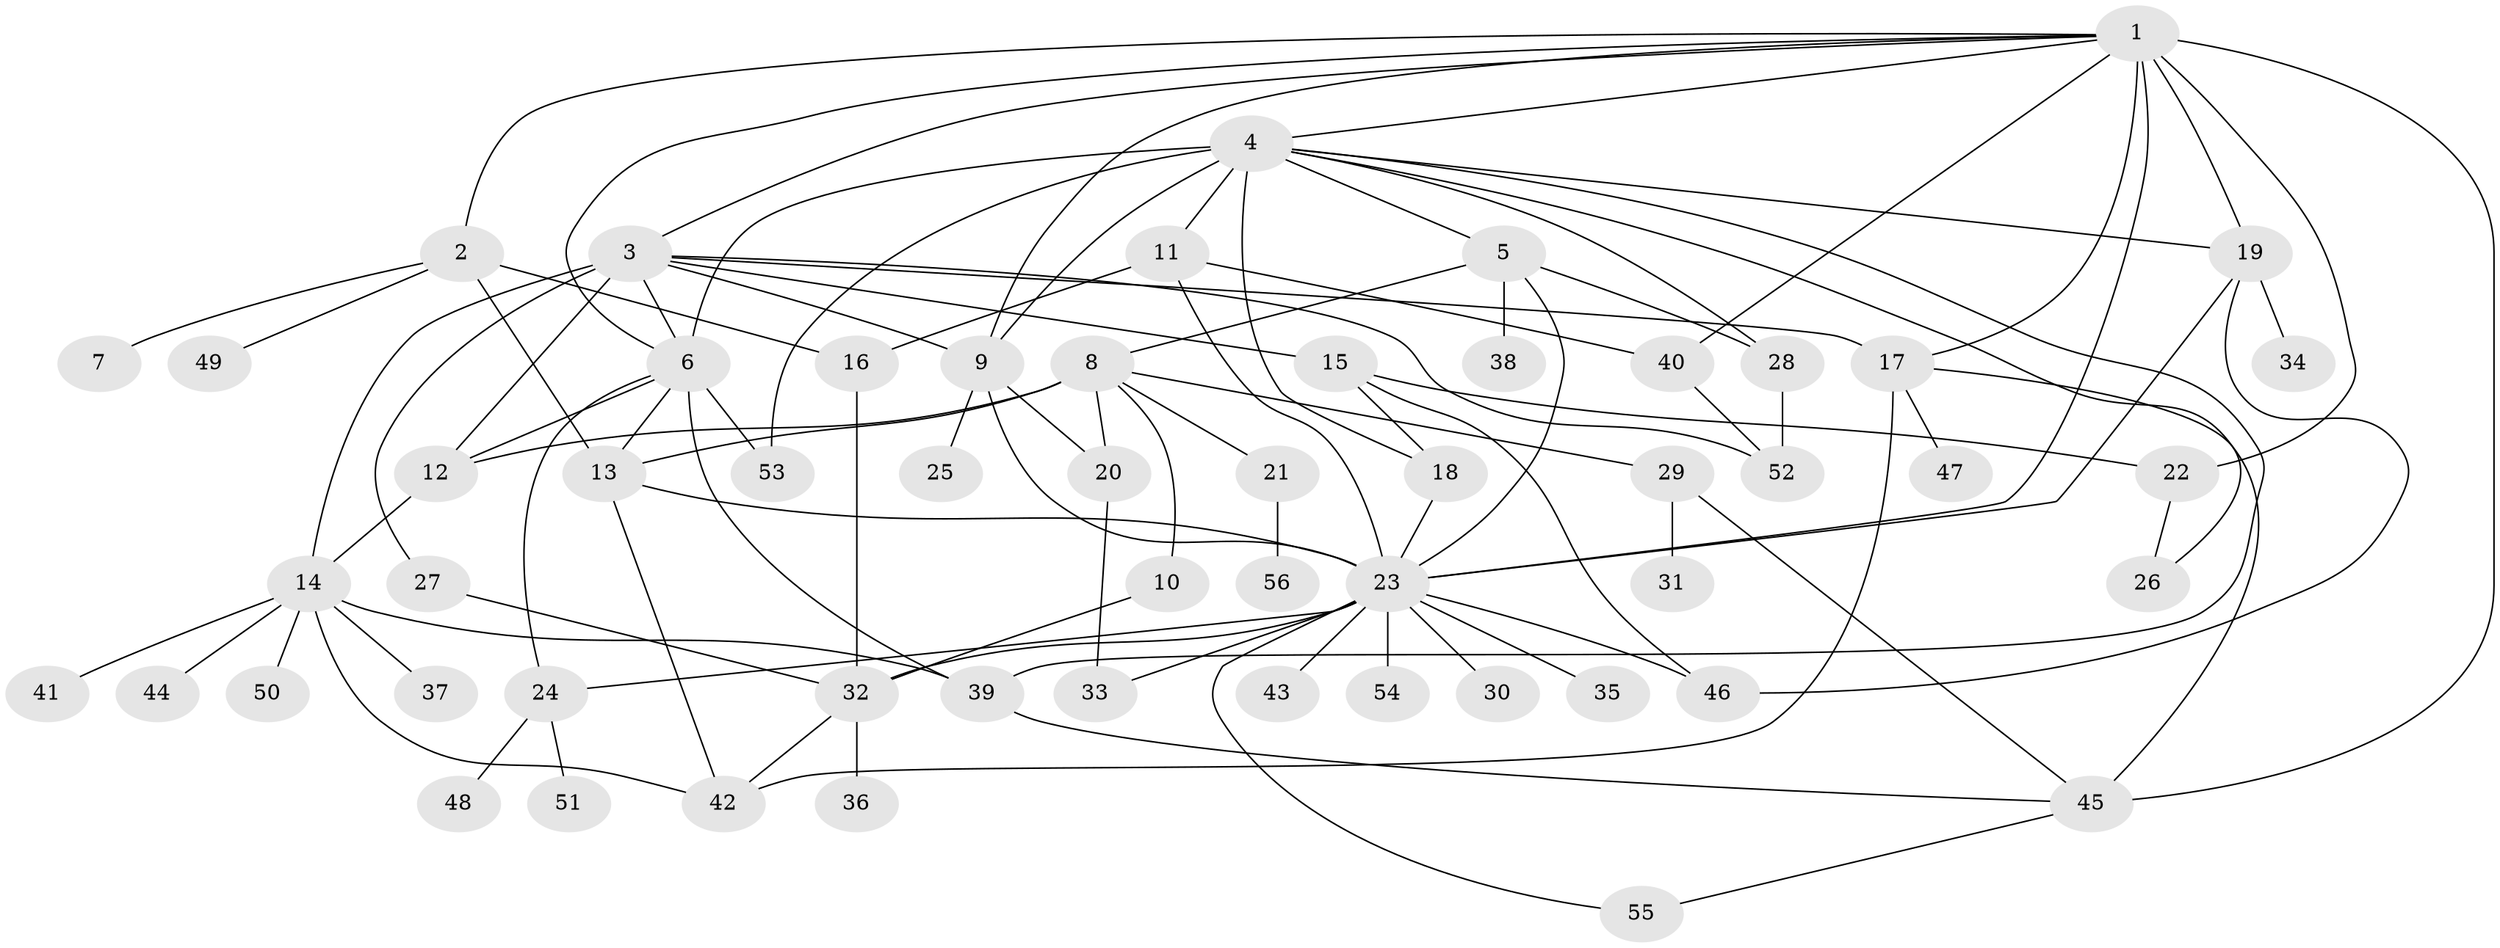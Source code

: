 // original degree distribution, {15: 0.017857142857142856, 8: 0.026785714285714284, 13: 0.008928571428571428, 7: 0.008928571428571428, 2: 0.15178571428571427, 12: 0.008928571428571428, 3: 0.08035714285714286, 4: 0.0625, 1: 0.5178571428571429, 9: 0.008928571428571428, 5: 0.08035714285714286, 19: 0.008928571428571428, 6: 0.017857142857142856}
// Generated by graph-tools (version 1.1) at 2025/35/03/09/25 02:35:24]
// undirected, 56 vertices, 98 edges
graph export_dot {
graph [start="1"]
  node [color=gray90,style=filled];
  1;
  2;
  3;
  4;
  5;
  6;
  7;
  8;
  9;
  10;
  11;
  12;
  13;
  14;
  15;
  16;
  17;
  18;
  19;
  20;
  21;
  22;
  23;
  24;
  25;
  26;
  27;
  28;
  29;
  30;
  31;
  32;
  33;
  34;
  35;
  36;
  37;
  38;
  39;
  40;
  41;
  42;
  43;
  44;
  45;
  46;
  47;
  48;
  49;
  50;
  51;
  52;
  53;
  54;
  55;
  56;
  1 -- 2 [weight=1.0];
  1 -- 3 [weight=1.0];
  1 -- 4 [weight=1.0];
  1 -- 6 [weight=1.0];
  1 -- 9 [weight=1.0];
  1 -- 17 [weight=1.0];
  1 -- 19 [weight=1.0];
  1 -- 22 [weight=3.0];
  1 -- 23 [weight=1.0];
  1 -- 40 [weight=1.0];
  1 -- 45 [weight=2.0];
  2 -- 7 [weight=1.0];
  2 -- 13 [weight=1.0];
  2 -- 16 [weight=3.0];
  2 -- 49 [weight=1.0];
  3 -- 6 [weight=1.0];
  3 -- 9 [weight=1.0];
  3 -- 12 [weight=6.0];
  3 -- 14 [weight=1.0];
  3 -- 15 [weight=1.0];
  3 -- 17 [weight=1.0];
  3 -- 27 [weight=1.0];
  3 -- 52 [weight=1.0];
  4 -- 5 [weight=1.0];
  4 -- 6 [weight=4.0];
  4 -- 9 [weight=1.0];
  4 -- 11 [weight=1.0];
  4 -- 18 [weight=2.0];
  4 -- 19 [weight=1.0];
  4 -- 26 [weight=1.0];
  4 -- 28 [weight=1.0];
  4 -- 39 [weight=1.0];
  4 -- 53 [weight=1.0];
  5 -- 8 [weight=1.0];
  5 -- 23 [weight=1.0];
  5 -- 28 [weight=1.0];
  5 -- 38 [weight=2.0];
  6 -- 12 [weight=1.0];
  6 -- 13 [weight=1.0];
  6 -- 24 [weight=1.0];
  6 -- 39 [weight=1.0];
  6 -- 53 [weight=1.0];
  8 -- 10 [weight=1.0];
  8 -- 12 [weight=1.0];
  8 -- 13 [weight=5.0];
  8 -- 20 [weight=1.0];
  8 -- 21 [weight=1.0];
  8 -- 29 [weight=1.0];
  9 -- 20 [weight=1.0];
  9 -- 23 [weight=1.0];
  9 -- 25 [weight=2.0];
  10 -- 32 [weight=1.0];
  11 -- 16 [weight=1.0];
  11 -- 23 [weight=1.0];
  11 -- 40 [weight=2.0];
  12 -- 14 [weight=1.0];
  13 -- 23 [weight=2.0];
  13 -- 42 [weight=1.0];
  14 -- 37 [weight=1.0];
  14 -- 39 [weight=1.0];
  14 -- 41 [weight=1.0];
  14 -- 42 [weight=1.0];
  14 -- 44 [weight=1.0];
  14 -- 50 [weight=1.0];
  15 -- 18 [weight=1.0];
  15 -- 22 [weight=1.0];
  15 -- 46 [weight=1.0];
  16 -- 32 [weight=1.0];
  17 -- 42 [weight=1.0];
  17 -- 45 [weight=1.0];
  17 -- 47 [weight=1.0];
  18 -- 23 [weight=1.0];
  19 -- 23 [weight=1.0];
  19 -- 34 [weight=3.0];
  19 -- 46 [weight=1.0];
  20 -- 33 [weight=1.0];
  21 -- 56 [weight=1.0];
  22 -- 26 [weight=1.0];
  23 -- 24 [weight=1.0];
  23 -- 30 [weight=1.0];
  23 -- 32 [weight=1.0];
  23 -- 33 [weight=1.0];
  23 -- 35 [weight=1.0];
  23 -- 43 [weight=1.0];
  23 -- 46 [weight=1.0];
  23 -- 54 [weight=1.0];
  23 -- 55 [weight=1.0];
  24 -- 48 [weight=1.0];
  24 -- 51 [weight=1.0];
  27 -- 32 [weight=1.0];
  28 -- 52 [weight=1.0];
  29 -- 31 [weight=1.0];
  29 -- 45 [weight=1.0];
  32 -- 36 [weight=1.0];
  32 -- 42 [weight=1.0];
  39 -- 45 [weight=1.0];
  40 -- 52 [weight=1.0];
  45 -- 55 [weight=1.0];
}
